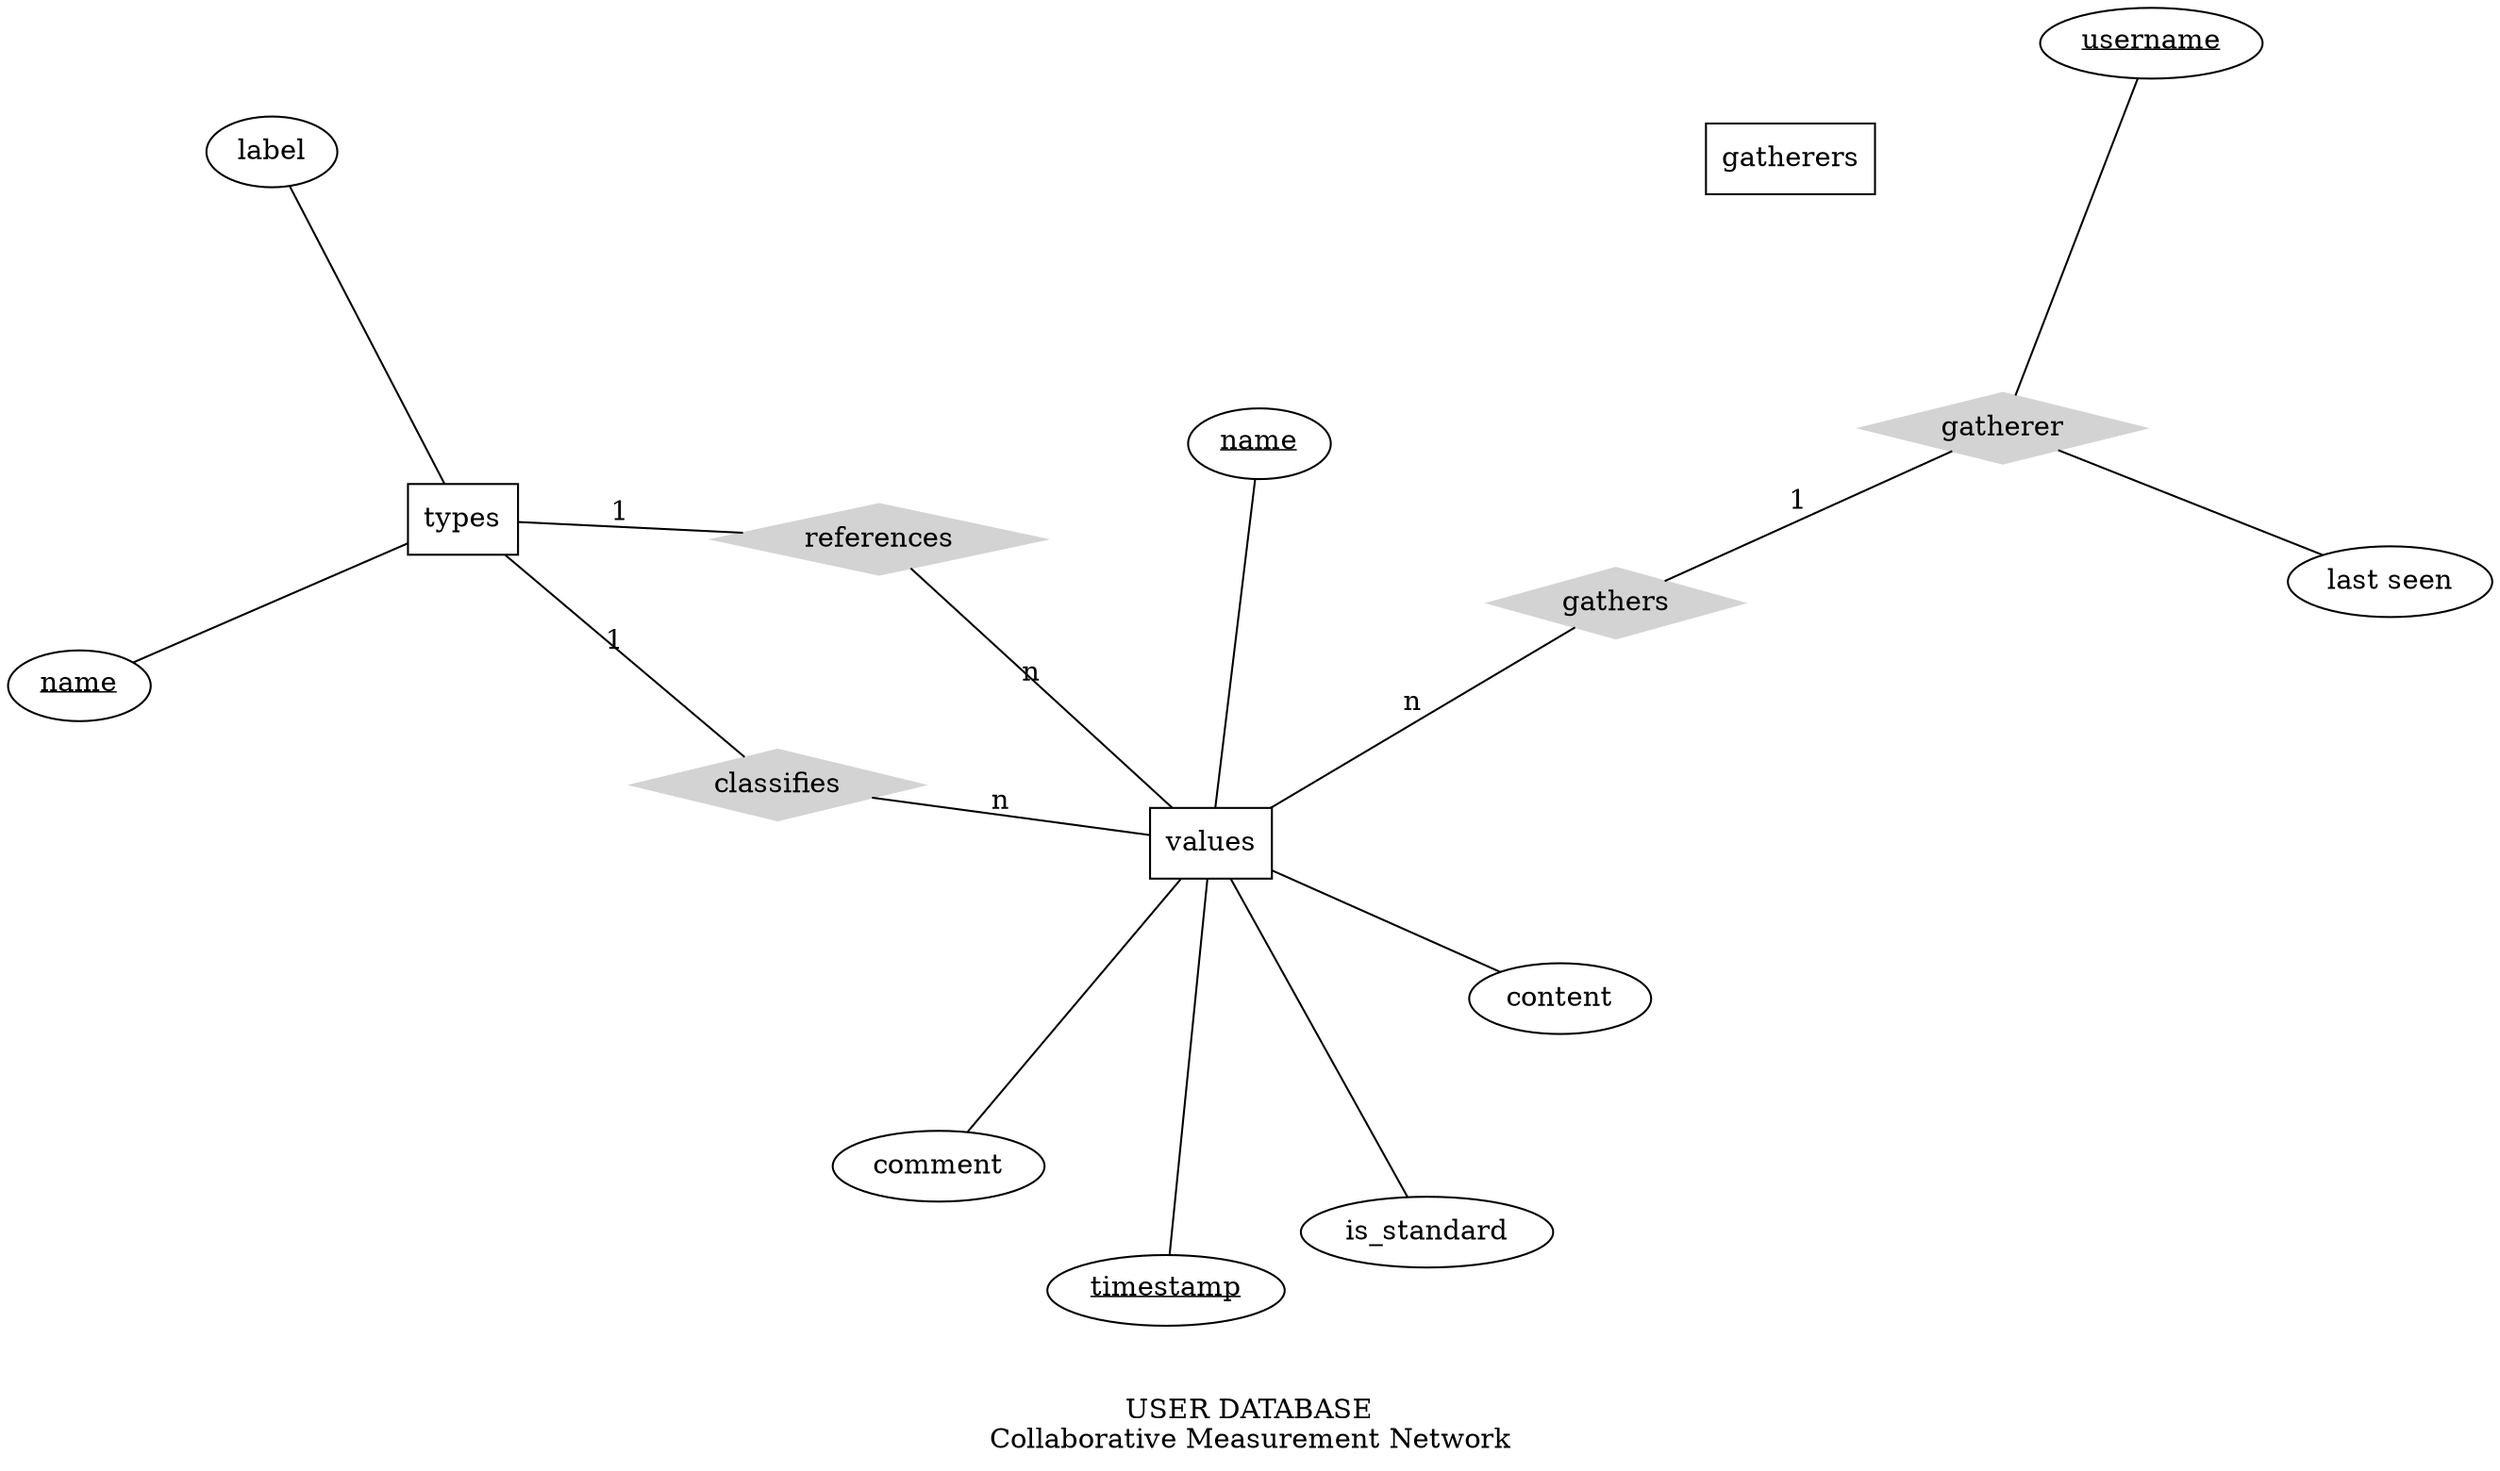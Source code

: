 graph ER {

  layout=neato;
   //overlap = scale;
   overlap = false;

  node [shape=box]; types; values; gatherers;

  node [shape=ellipse];  name0; name1; username; label; comment; content; timestamp; status; is_standard;

  node [shape=diamond,style=filled,color=lightgrey] {"classifies";} 

  name0 -- types;
  label -- types;
  name0 [label=<<u>name</u>>];

  name1 -- values;
  content -- values;
  is_standard -- values;
  timestamp -- values;
  comment -- values;
  name1 [label=<<u>name</u>>];
  timestamp [label=<<u>timestamp</u>>];

  username -- gatherer;
  status -- gatherer;
  username [label=<<u>username</u>>];
  status [label="last seen"];

  types -- "classifies" [label="1",len=1.00];
  values -- "classifies" [label="n",len=1.00];

  types -- "references" [label="1",len=1.00];
  values -- "references" [label="n",len=1.00];

  gatherer -- "gathers" [label="1",len=1.00];
  values -- "gathers" [label="n",len=1.00];

  label = "\n\nUSER DATABASE\nCollaborative Measurement Network";
  fontsize=14;
}
